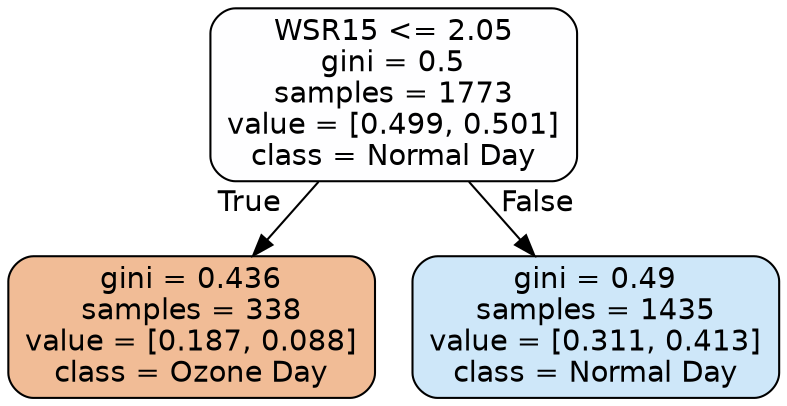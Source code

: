 digraph Tree {
node [shape=box, style="filled, rounded", color="black", fontname=helvetica] ;
edge [fontname=helvetica] ;
0 [label="WSR15 <= 2.05\ngini = 0.5\nsamples = 1773\nvalue = [0.499, 0.501]\nclass = Normal Day", fillcolor="#fefeff"] ;
1 [label="gini = 0.436\nsamples = 338\nvalue = [0.187, 0.088]\nclass = Ozone Day", fillcolor="#f1bc96"] ;
0 -> 1 [labeldistance=2.5, labelangle=45, headlabel="True"] ;
2 [label="gini = 0.49\nsamples = 1435\nvalue = [0.311, 0.413]\nclass = Normal Day", fillcolor="#cee7f9"] ;
0 -> 2 [labeldistance=2.5, labelangle=-45, headlabel="False"] ;
}